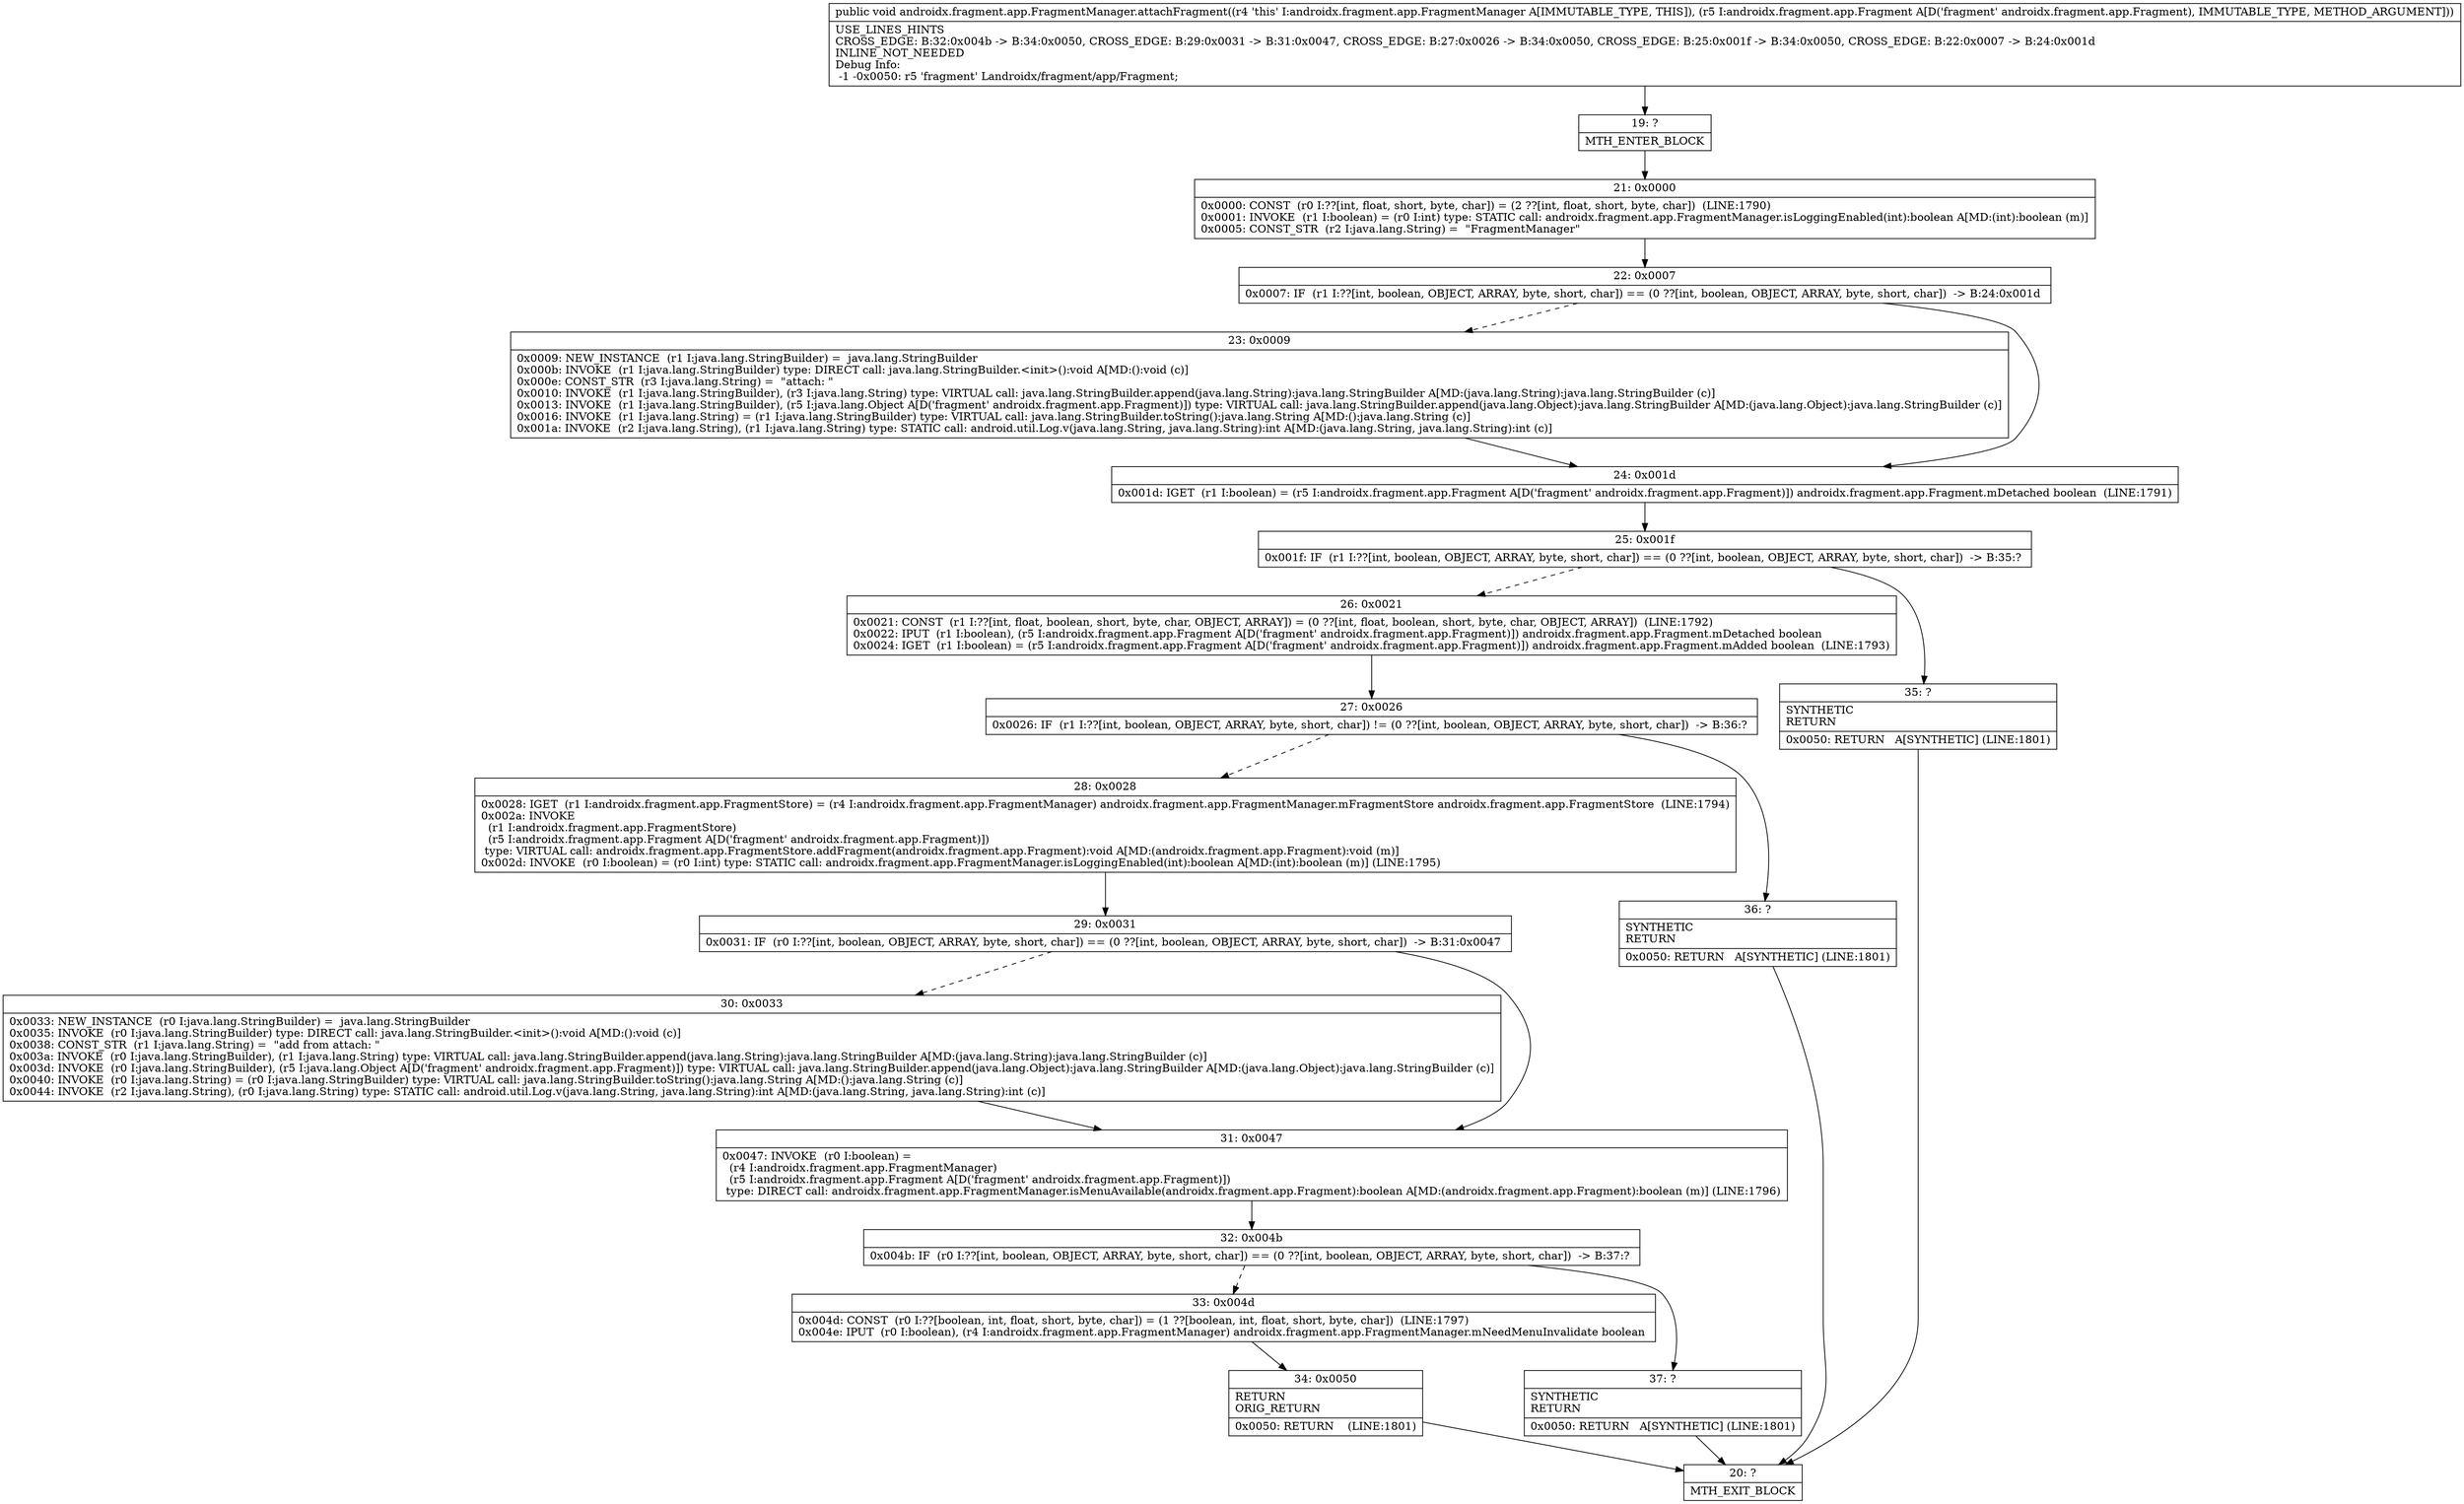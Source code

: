 digraph "CFG forandroidx.fragment.app.FragmentManager.attachFragment(Landroidx\/fragment\/app\/Fragment;)V" {
Node_19 [shape=record,label="{19\:\ ?|MTH_ENTER_BLOCK\l}"];
Node_21 [shape=record,label="{21\:\ 0x0000|0x0000: CONST  (r0 I:??[int, float, short, byte, char]) = (2 ??[int, float, short, byte, char])  (LINE:1790)\l0x0001: INVOKE  (r1 I:boolean) = (r0 I:int) type: STATIC call: androidx.fragment.app.FragmentManager.isLoggingEnabled(int):boolean A[MD:(int):boolean (m)]\l0x0005: CONST_STR  (r2 I:java.lang.String) =  \"FragmentManager\" \l}"];
Node_22 [shape=record,label="{22\:\ 0x0007|0x0007: IF  (r1 I:??[int, boolean, OBJECT, ARRAY, byte, short, char]) == (0 ??[int, boolean, OBJECT, ARRAY, byte, short, char])  \-\> B:24:0x001d \l}"];
Node_23 [shape=record,label="{23\:\ 0x0009|0x0009: NEW_INSTANCE  (r1 I:java.lang.StringBuilder) =  java.lang.StringBuilder \l0x000b: INVOKE  (r1 I:java.lang.StringBuilder) type: DIRECT call: java.lang.StringBuilder.\<init\>():void A[MD:():void (c)]\l0x000e: CONST_STR  (r3 I:java.lang.String) =  \"attach: \" \l0x0010: INVOKE  (r1 I:java.lang.StringBuilder), (r3 I:java.lang.String) type: VIRTUAL call: java.lang.StringBuilder.append(java.lang.String):java.lang.StringBuilder A[MD:(java.lang.String):java.lang.StringBuilder (c)]\l0x0013: INVOKE  (r1 I:java.lang.StringBuilder), (r5 I:java.lang.Object A[D('fragment' androidx.fragment.app.Fragment)]) type: VIRTUAL call: java.lang.StringBuilder.append(java.lang.Object):java.lang.StringBuilder A[MD:(java.lang.Object):java.lang.StringBuilder (c)]\l0x0016: INVOKE  (r1 I:java.lang.String) = (r1 I:java.lang.StringBuilder) type: VIRTUAL call: java.lang.StringBuilder.toString():java.lang.String A[MD:():java.lang.String (c)]\l0x001a: INVOKE  (r2 I:java.lang.String), (r1 I:java.lang.String) type: STATIC call: android.util.Log.v(java.lang.String, java.lang.String):int A[MD:(java.lang.String, java.lang.String):int (c)]\l}"];
Node_24 [shape=record,label="{24\:\ 0x001d|0x001d: IGET  (r1 I:boolean) = (r5 I:androidx.fragment.app.Fragment A[D('fragment' androidx.fragment.app.Fragment)]) androidx.fragment.app.Fragment.mDetached boolean  (LINE:1791)\l}"];
Node_25 [shape=record,label="{25\:\ 0x001f|0x001f: IF  (r1 I:??[int, boolean, OBJECT, ARRAY, byte, short, char]) == (0 ??[int, boolean, OBJECT, ARRAY, byte, short, char])  \-\> B:35:? \l}"];
Node_26 [shape=record,label="{26\:\ 0x0021|0x0021: CONST  (r1 I:??[int, float, boolean, short, byte, char, OBJECT, ARRAY]) = (0 ??[int, float, boolean, short, byte, char, OBJECT, ARRAY])  (LINE:1792)\l0x0022: IPUT  (r1 I:boolean), (r5 I:androidx.fragment.app.Fragment A[D('fragment' androidx.fragment.app.Fragment)]) androidx.fragment.app.Fragment.mDetached boolean \l0x0024: IGET  (r1 I:boolean) = (r5 I:androidx.fragment.app.Fragment A[D('fragment' androidx.fragment.app.Fragment)]) androidx.fragment.app.Fragment.mAdded boolean  (LINE:1793)\l}"];
Node_27 [shape=record,label="{27\:\ 0x0026|0x0026: IF  (r1 I:??[int, boolean, OBJECT, ARRAY, byte, short, char]) != (0 ??[int, boolean, OBJECT, ARRAY, byte, short, char])  \-\> B:36:? \l}"];
Node_28 [shape=record,label="{28\:\ 0x0028|0x0028: IGET  (r1 I:androidx.fragment.app.FragmentStore) = (r4 I:androidx.fragment.app.FragmentManager) androidx.fragment.app.FragmentManager.mFragmentStore androidx.fragment.app.FragmentStore  (LINE:1794)\l0x002a: INVOKE  \l  (r1 I:androidx.fragment.app.FragmentStore)\l  (r5 I:androidx.fragment.app.Fragment A[D('fragment' androidx.fragment.app.Fragment)])\l type: VIRTUAL call: androidx.fragment.app.FragmentStore.addFragment(androidx.fragment.app.Fragment):void A[MD:(androidx.fragment.app.Fragment):void (m)]\l0x002d: INVOKE  (r0 I:boolean) = (r0 I:int) type: STATIC call: androidx.fragment.app.FragmentManager.isLoggingEnabled(int):boolean A[MD:(int):boolean (m)] (LINE:1795)\l}"];
Node_29 [shape=record,label="{29\:\ 0x0031|0x0031: IF  (r0 I:??[int, boolean, OBJECT, ARRAY, byte, short, char]) == (0 ??[int, boolean, OBJECT, ARRAY, byte, short, char])  \-\> B:31:0x0047 \l}"];
Node_30 [shape=record,label="{30\:\ 0x0033|0x0033: NEW_INSTANCE  (r0 I:java.lang.StringBuilder) =  java.lang.StringBuilder \l0x0035: INVOKE  (r0 I:java.lang.StringBuilder) type: DIRECT call: java.lang.StringBuilder.\<init\>():void A[MD:():void (c)]\l0x0038: CONST_STR  (r1 I:java.lang.String) =  \"add from attach: \" \l0x003a: INVOKE  (r0 I:java.lang.StringBuilder), (r1 I:java.lang.String) type: VIRTUAL call: java.lang.StringBuilder.append(java.lang.String):java.lang.StringBuilder A[MD:(java.lang.String):java.lang.StringBuilder (c)]\l0x003d: INVOKE  (r0 I:java.lang.StringBuilder), (r5 I:java.lang.Object A[D('fragment' androidx.fragment.app.Fragment)]) type: VIRTUAL call: java.lang.StringBuilder.append(java.lang.Object):java.lang.StringBuilder A[MD:(java.lang.Object):java.lang.StringBuilder (c)]\l0x0040: INVOKE  (r0 I:java.lang.String) = (r0 I:java.lang.StringBuilder) type: VIRTUAL call: java.lang.StringBuilder.toString():java.lang.String A[MD:():java.lang.String (c)]\l0x0044: INVOKE  (r2 I:java.lang.String), (r0 I:java.lang.String) type: STATIC call: android.util.Log.v(java.lang.String, java.lang.String):int A[MD:(java.lang.String, java.lang.String):int (c)]\l}"];
Node_31 [shape=record,label="{31\:\ 0x0047|0x0047: INVOKE  (r0 I:boolean) = \l  (r4 I:androidx.fragment.app.FragmentManager)\l  (r5 I:androidx.fragment.app.Fragment A[D('fragment' androidx.fragment.app.Fragment)])\l type: DIRECT call: androidx.fragment.app.FragmentManager.isMenuAvailable(androidx.fragment.app.Fragment):boolean A[MD:(androidx.fragment.app.Fragment):boolean (m)] (LINE:1796)\l}"];
Node_32 [shape=record,label="{32\:\ 0x004b|0x004b: IF  (r0 I:??[int, boolean, OBJECT, ARRAY, byte, short, char]) == (0 ??[int, boolean, OBJECT, ARRAY, byte, short, char])  \-\> B:37:? \l}"];
Node_33 [shape=record,label="{33\:\ 0x004d|0x004d: CONST  (r0 I:??[boolean, int, float, short, byte, char]) = (1 ??[boolean, int, float, short, byte, char])  (LINE:1797)\l0x004e: IPUT  (r0 I:boolean), (r4 I:androidx.fragment.app.FragmentManager) androidx.fragment.app.FragmentManager.mNeedMenuInvalidate boolean \l}"];
Node_34 [shape=record,label="{34\:\ 0x0050|RETURN\lORIG_RETURN\l|0x0050: RETURN    (LINE:1801)\l}"];
Node_20 [shape=record,label="{20\:\ ?|MTH_EXIT_BLOCK\l}"];
Node_37 [shape=record,label="{37\:\ ?|SYNTHETIC\lRETURN\l|0x0050: RETURN   A[SYNTHETIC] (LINE:1801)\l}"];
Node_36 [shape=record,label="{36\:\ ?|SYNTHETIC\lRETURN\l|0x0050: RETURN   A[SYNTHETIC] (LINE:1801)\l}"];
Node_35 [shape=record,label="{35\:\ ?|SYNTHETIC\lRETURN\l|0x0050: RETURN   A[SYNTHETIC] (LINE:1801)\l}"];
MethodNode[shape=record,label="{public void androidx.fragment.app.FragmentManager.attachFragment((r4 'this' I:androidx.fragment.app.FragmentManager A[IMMUTABLE_TYPE, THIS]), (r5 I:androidx.fragment.app.Fragment A[D('fragment' androidx.fragment.app.Fragment), IMMUTABLE_TYPE, METHOD_ARGUMENT]))  | USE_LINES_HINTS\lCROSS_EDGE: B:32:0x004b \-\> B:34:0x0050, CROSS_EDGE: B:29:0x0031 \-\> B:31:0x0047, CROSS_EDGE: B:27:0x0026 \-\> B:34:0x0050, CROSS_EDGE: B:25:0x001f \-\> B:34:0x0050, CROSS_EDGE: B:22:0x0007 \-\> B:24:0x001d\lINLINE_NOT_NEEDED\lDebug Info:\l  \-1 \-0x0050: r5 'fragment' Landroidx\/fragment\/app\/Fragment;\l}"];
MethodNode -> Node_19;Node_19 -> Node_21;
Node_21 -> Node_22;
Node_22 -> Node_23[style=dashed];
Node_22 -> Node_24;
Node_23 -> Node_24;
Node_24 -> Node_25;
Node_25 -> Node_26[style=dashed];
Node_25 -> Node_35;
Node_26 -> Node_27;
Node_27 -> Node_28[style=dashed];
Node_27 -> Node_36;
Node_28 -> Node_29;
Node_29 -> Node_30[style=dashed];
Node_29 -> Node_31;
Node_30 -> Node_31;
Node_31 -> Node_32;
Node_32 -> Node_33[style=dashed];
Node_32 -> Node_37;
Node_33 -> Node_34;
Node_34 -> Node_20;
Node_37 -> Node_20;
Node_36 -> Node_20;
Node_35 -> Node_20;
}

